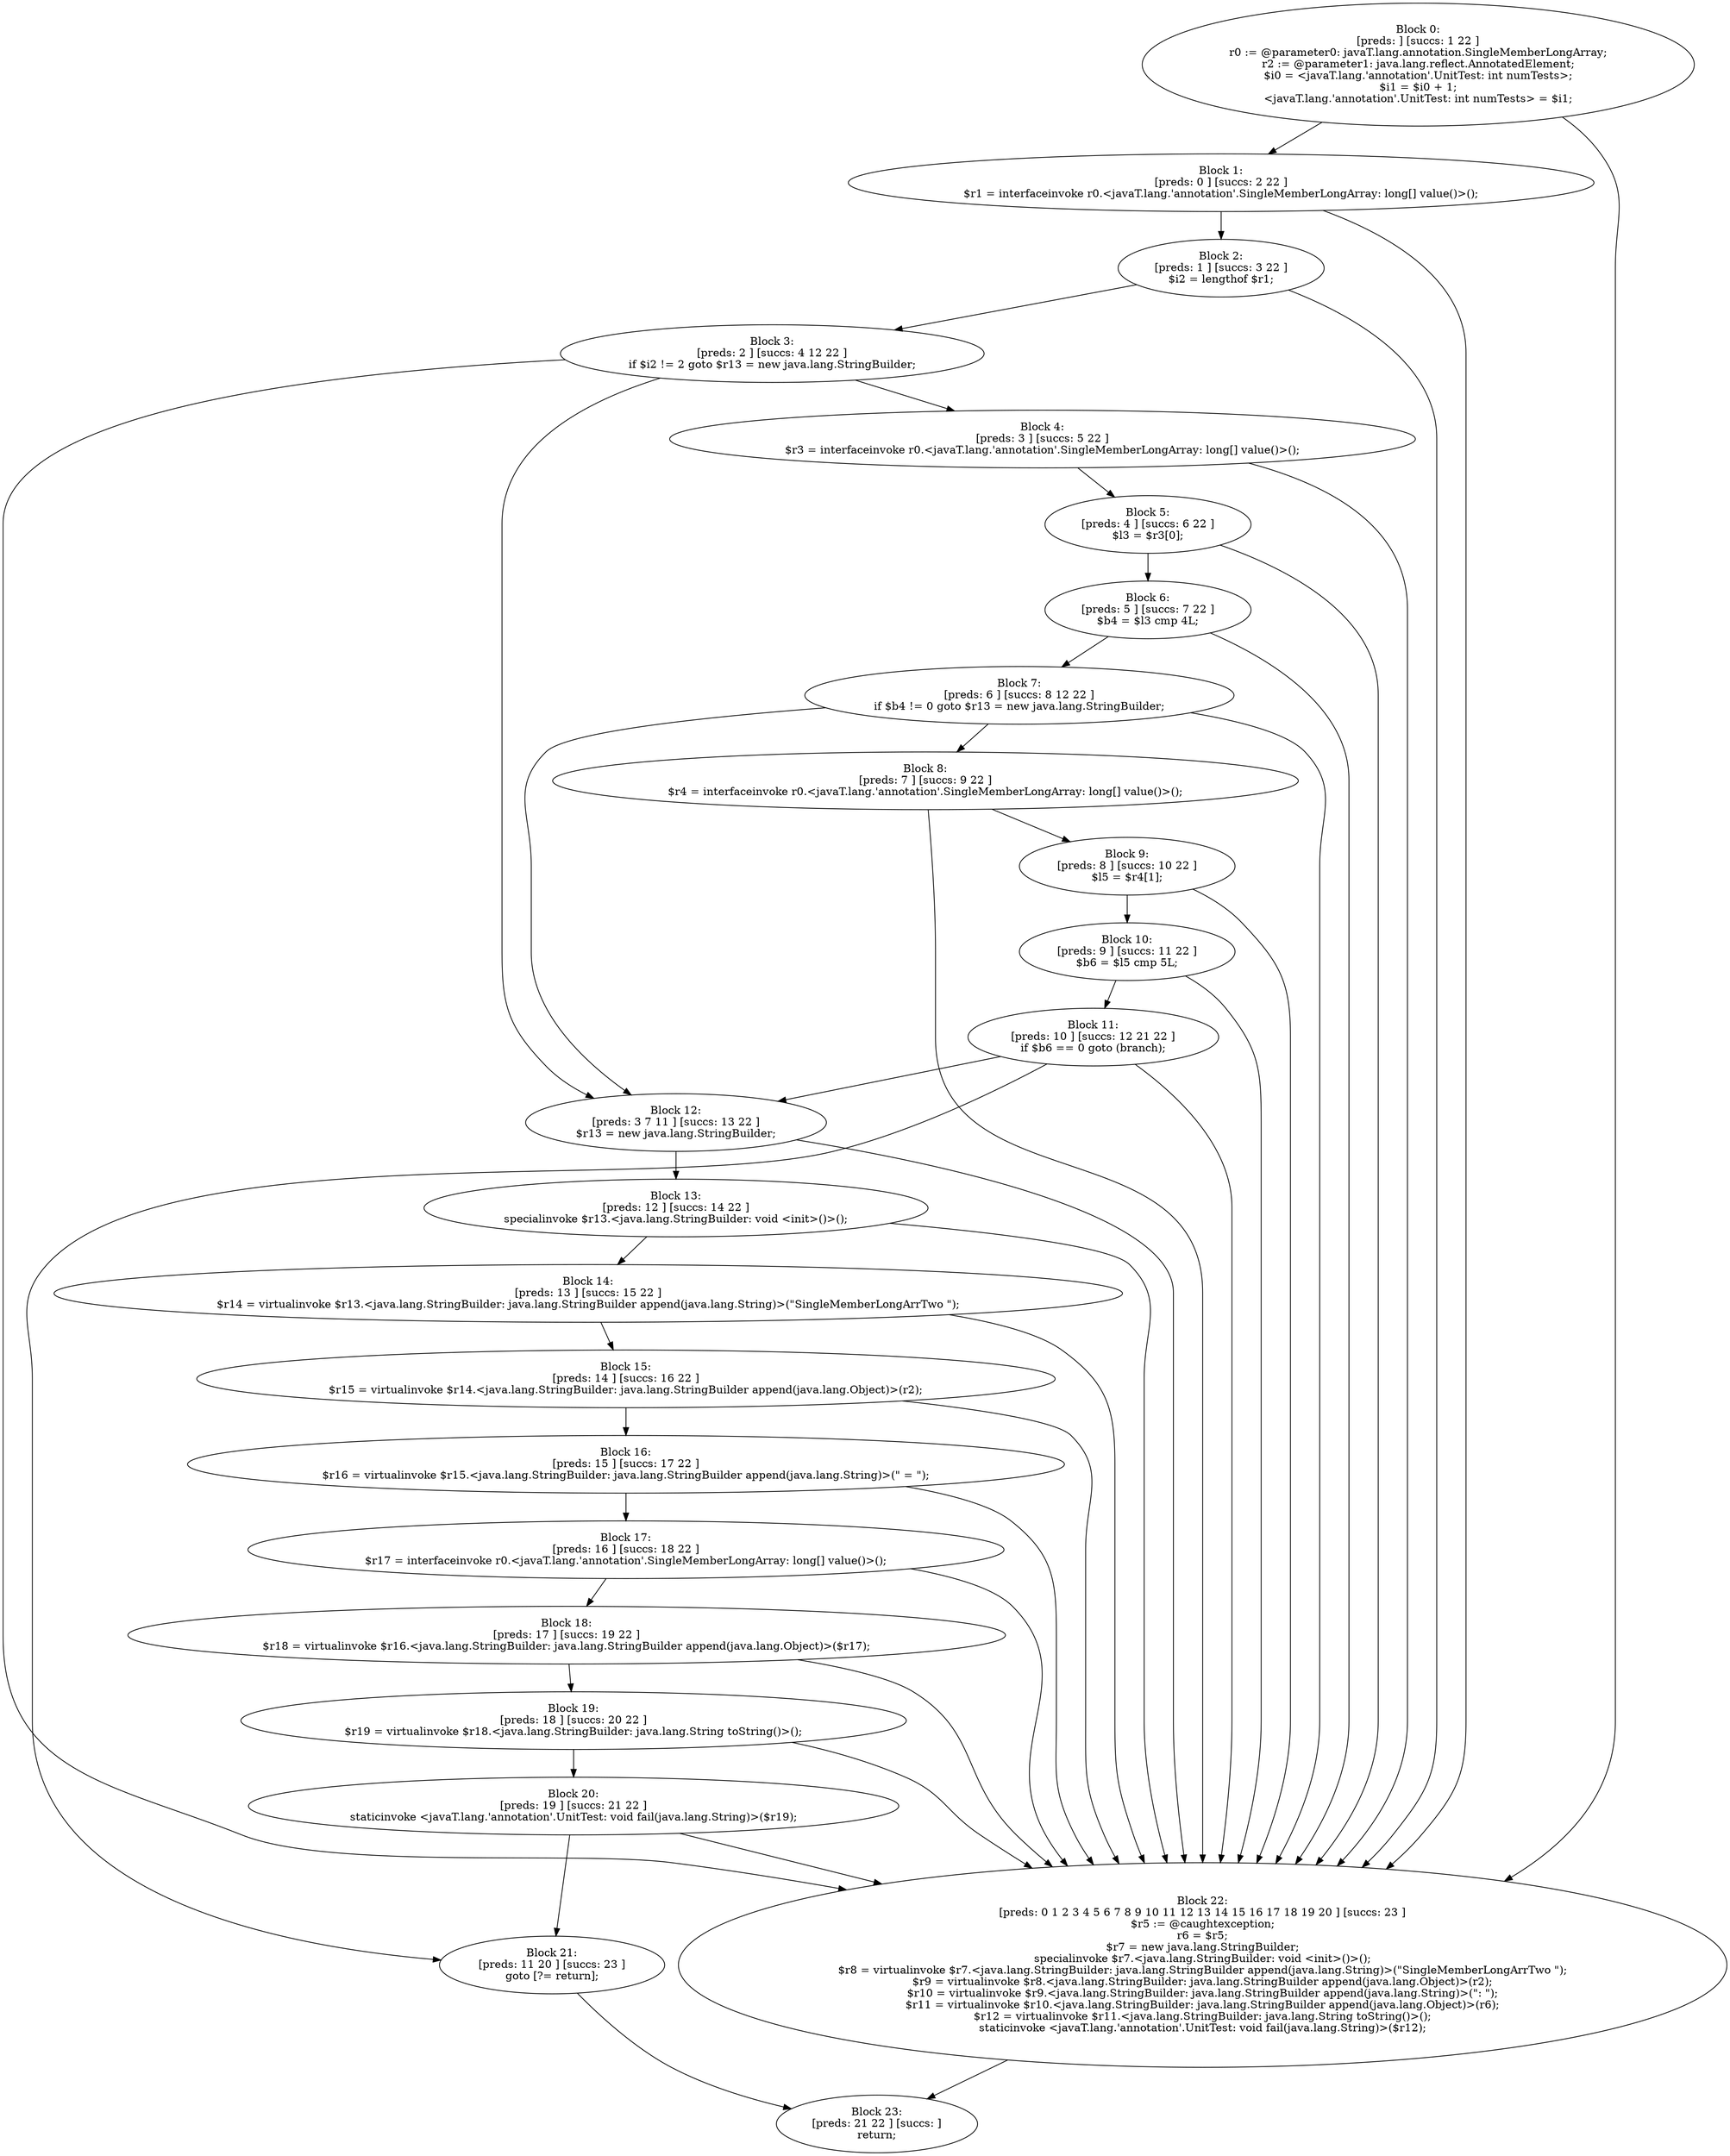 digraph "unitGraph" {
    "Block 0:
[preds: ] [succs: 1 22 ]
r0 := @parameter0: javaT.lang.annotation.SingleMemberLongArray;
r2 := @parameter1: java.lang.reflect.AnnotatedElement;
$i0 = <javaT.lang.'annotation'.UnitTest: int numTests>;
$i1 = $i0 + 1;
<javaT.lang.'annotation'.UnitTest: int numTests> = $i1;
"
    "Block 1:
[preds: 0 ] [succs: 2 22 ]
$r1 = interfaceinvoke r0.<javaT.lang.'annotation'.SingleMemberLongArray: long[] value()>();
"
    "Block 2:
[preds: 1 ] [succs: 3 22 ]
$i2 = lengthof $r1;
"
    "Block 3:
[preds: 2 ] [succs: 4 12 22 ]
if $i2 != 2 goto $r13 = new java.lang.StringBuilder;
"
    "Block 4:
[preds: 3 ] [succs: 5 22 ]
$r3 = interfaceinvoke r0.<javaT.lang.'annotation'.SingleMemberLongArray: long[] value()>();
"
    "Block 5:
[preds: 4 ] [succs: 6 22 ]
$l3 = $r3[0];
"
    "Block 6:
[preds: 5 ] [succs: 7 22 ]
$b4 = $l3 cmp 4L;
"
    "Block 7:
[preds: 6 ] [succs: 8 12 22 ]
if $b4 != 0 goto $r13 = new java.lang.StringBuilder;
"
    "Block 8:
[preds: 7 ] [succs: 9 22 ]
$r4 = interfaceinvoke r0.<javaT.lang.'annotation'.SingleMemberLongArray: long[] value()>();
"
    "Block 9:
[preds: 8 ] [succs: 10 22 ]
$l5 = $r4[1];
"
    "Block 10:
[preds: 9 ] [succs: 11 22 ]
$b6 = $l5 cmp 5L;
"
    "Block 11:
[preds: 10 ] [succs: 12 21 22 ]
if $b6 == 0 goto (branch);
"
    "Block 12:
[preds: 3 7 11 ] [succs: 13 22 ]
$r13 = new java.lang.StringBuilder;
"
    "Block 13:
[preds: 12 ] [succs: 14 22 ]
specialinvoke $r13.<java.lang.StringBuilder: void <init>()>();
"
    "Block 14:
[preds: 13 ] [succs: 15 22 ]
$r14 = virtualinvoke $r13.<java.lang.StringBuilder: java.lang.StringBuilder append(java.lang.String)>(\"SingleMemberLongArrTwo \");
"
    "Block 15:
[preds: 14 ] [succs: 16 22 ]
$r15 = virtualinvoke $r14.<java.lang.StringBuilder: java.lang.StringBuilder append(java.lang.Object)>(r2);
"
    "Block 16:
[preds: 15 ] [succs: 17 22 ]
$r16 = virtualinvoke $r15.<java.lang.StringBuilder: java.lang.StringBuilder append(java.lang.String)>(\" = \");
"
    "Block 17:
[preds: 16 ] [succs: 18 22 ]
$r17 = interfaceinvoke r0.<javaT.lang.'annotation'.SingleMemberLongArray: long[] value()>();
"
    "Block 18:
[preds: 17 ] [succs: 19 22 ]
$r18 = virtualinvoke $r16.<java.lang.StringBuilder: java.lang.StringBuilder append(java.lang.Object)>($r17);
"
    "Block 19:
[preds: 18 ] [succs: 20 22 ]
$r19 = virtualinvoke $r18.<java.lang.StringBuilder: java.lang.String toString()>();
"
    "Block 20:
[preds: 19 ] [succs: 21 22 ]
staticinvoke <javaT.lang.'annotation'.UnitTest: void fail(java.lang.String)>($r19);
"
    "Block 21:
[preds: 11 20 ] [succs: 23 ]
goto [?= return];
"
    "Block 22:
[preds: 0 1 2 3 4 5 6 7 8 9 10 11 12 13 14 15 16 17 18 19 20 ] [succs: 23 ]
$r5 := @caughtexception;
r6 = $r5;
$r7 = new java.lang.StringBuilder;
specialinvoke $r7.<java.lang.StringBuilder: void <init>()>();
$r8 = virtualinvoke $r7.<java.lang.StringBuilder: java.lang.StringBuilder append(java.lang.String)>(\"SingleMemberLongArrTwo \");
$r9 = virtualinvoke $r8.<java.lang.StringBuilder: java.lang.StringBuilder append(java.lang.Object)>(r2);
$r10 = virtualinvoke $r9.<java.lang.StringBuilder: java.lang.StringBuilder append(java.lang.String)>(\": \");
$r11 = virtualinvoke $r10.<java.lang.StringBuilder: java.lang.StringBuilder append(java.lang.Object)>(r6);
$r12 = virtualinvoke $r11.<java.lang.StringBuilder: java.lang.String toString()>();
staticinvoke <javaT.lang.'annotation'.UnitTest: void fail(java.lang.String)>($r12);
"
    "Block 23:
[preds: 21 22 ] [succs: ]
return;
"
    "Block 0:
[preds: ] [succs: 1 22 ]
r0 := @parameter0: javaT.lang.annotation.SingleMemberLongArray;
r2 := @parameter1: java.lang.reflect.AnnotatedElement;
$i0 = <javaT.lang.'annotation'.UnitTest: int numTests>;
$i1 = $i0 + 1;
<javaT.lang.'annotation'.UnitTest: int numTests> = $i1;
"->"Block 1:
[preds: 0 ] [succs: 2 22 ]
$r1 = interfaceinvoke r0.<javaT.lang.'annotation'.SingleMemberLongArray: long[] value()>();
";
    "Block 0:
[preds: ] [succs: 1 22 ]
r0 := @parameter0: javaT.lang.annotation.SingleMemberLongArray;
r2 := @parameter1: java.lang.reflect.AnnotatedElement;
$i0 = <javaT.lang.'annotation'.UnitTest: int numTests>;
$i1 = $i0 + 1;
<javaT.lang.'annotation'.UnitTest: int numTests> = $i1;
"->"Block 22:
[preds: 0 1 2 3 4 5 6 7 8 9 10 11 12 13 14 15 16 17 18 19 20 ] [succs: 23 ]
$r5 := @caughtexception;
r6 = $r5;
$r7 = new java.lang.StringBuilder;
specialinvoke $r7.<java.lang.StringBuilder: void <init>()>();
$r8 = virtualinvoke $r7.<java.lang.StringBuilder: java.lang.StringBuilder append(java.lang.String)>(\"SingleMemberLongArrTwo \");
$r9 = virtualinvoke $r8.<java.lang.StringBuilder: java.lang.StringBuilder append(java.lang.Object)>(r2);
$r10 = virtualinvoke $r9.<java.lang.StringBuilder: java.lang.StringBuilder append(java.lang.String)>(\": \");
$r11 = virtualinvoke $r10.<java.lang.StringBuilder: java.lang.StringBuilder append(java.lang.Object)>(r6);
$r12 = virtualinvoke $r11.<java.lang.StringBuilder: java.lang.String toString()>();
staticinvoke <javaT.lang.'annotation'.UnitTest: void fail(java.lang.String)>($r12);
";
    "Block 1:
[preds: 0 ] [succs: 2 22 ]
$r1 = interfaceinvoke r0.<javaT.lang.'annotation'.SingleMemberLongArray: long[] value()>();
"->"Block 2:
[preds: 1 ] [succs: 3 22 ]
$i2 = lengthof $r1;
";
    "Block 1:
[preds: 0 ] [succs: 2 22 ]
$r1 = interfaceinvoke r0.<javaT.lang.'annotation'.SingleMemberLongArray: long[] value()>();
"->"Block 22:
[preds: 0 1 2 3 4 5 6 7 8 9 10 11 12 13 14 15 16 17 18 19 20 ] [succs: 23 ]
$r5 := @caughtexception;
r6 = $r5;
$r7 = new java.lang.StringBuilder;
specialinvoke $r7.<java.lang.StringBuilder: void <init>()>();
$r8 = virtualinvoke $r7.<java.lang.StringBuilder: java.lang.StringBuilder append(java.lang.String)>(\"SingleMemberLongArrTwo \");
$r9 = virtualinvoke $r8.<java.lang.StringBuilder: java.lang.StringBuilder append(java.lang.Object)>(r2);
$r10 = virtualinvoke $r9.<java.lang.StringBuilder: java.lang.StringBuilder append(java.lang.String)>(\": \");
$r11 = virtualinvoke $r10.<java.lang.StringBuilder: java.lang.StringBuilder append(java.lang.Object)>(r6);
$r12 = virtualinvoke $r11.<java.lang.StringBuilder: java.lang.String toString()>();
staticinvoke <javaT.lang.'annotation'.UnitTest: void fail(java.lang.String)>($r12);
";
    "Block 2:
[preds: 1 ] [succs: 3 22 ]
$i2 = lengthof $r1;
"->"Block 3:
[preds: 2 ] [succs: 4 12 22 ]
if $i2 != 2 goto $r13 = new java.lang.StringBuilder;
";
    "Block 2:
[preds: 1 ] [succs: 3 22 ]
$i2 = lengthof $r1;
"->"Block 22:
[preds: 0 1 2 3 4 5 6 7 8 9 10 11 12 13 14 15 16 17 18 19 20 ] [succs: 23 ]
$r5 := @caughtexception;
r6 = $r5;
$r7 = new java.lang.StringBuilder;
specialinvoke $r7.<java.lang.StringBuilder: void <init>()>();
$r8 = virtualinvoke $r7.<java.lang.StringBuilder: java.lang.StringBuilder append(java.lang.String)>(\"SingleMemberLongArrTwo \");
$r9 = virtualinvoke $r8.<java.lang.StringBuilder: java.lang.StringBuilder append(java.lang.Object)>(r2);
$r10 = virtualinvoke $r9.<java.lang.StringBuilder: java.lang.StringBuilder append(java.lang.String)>(\": \");
$r11 = virtualinvoke $r10.<java.lang.StringBuilder: java.lang.StringBuilder append(java.lang.Object)>(r6);
$r12 = virtualinvoke $r11.<java.lang.StringBuilder: java.lang.String toString()>();
staticinvoke <javaT.lang.'annotation'.UnitTest: void fail(java.lang.String)>($r12);
";
    "Block 3:
[preds: 2 ] [succs: 4 12 22 ]
if $i2 != 2 goto $r13 = new java.lang.StringBuilder;
"->"Block 4:
[preds: 3 ] [succs: 5 22 ]
$r3 = interfaceinvoke r0.<javaT.lang.'annotation'.SingleMemberLongArray: long[] value()>();
";
    "Block 3:
[preds: 2 ] [succs: 4 12 22 ]
if $i2 != 2 goto $r13 = new java.lang.StringBuilder;
"->"Block 12:
[preds: 3 7 11 ] [succs: 13 22 ]
$r13 = new java.lang.StringBuilder;
";
    "Block 3:
[preds: 2 ] [succs: 4 12 22 ]
if $i2 != 2 goto $r13 = new java.lang.StringBuilder;
"->"Block 22:
[preds: 0 1 2 3 4 5 6 7 8 9 10 11 12 13 14 15 16 17 18 19 20 ] [succs: 23 ]
$r5 := @caughtexception;
r6 = $r5;
$r7 = new java.lang.StringBuilder;
specialinvoke $r7.<java.lang.StringBuilder: void <init>()>();
$r8 = virtualinvoke $r7.<java.lang.StringBuilder: java.lang.StringBuilder append(java.lang.String)>(\"SingleMemberLongArrTwo \");
$r9 = virtualinvoke $r8.<java.lang.StringBuilder: java.lang.StringBuilder append(java.lang.Object)>(r2);
$r10 = virtualinvoke $r9.<java.lang.StringBuilder: java.lang.StringBuilder append(java.lang.String)>(\": \");
$r11 = virtualinvoke $r10.<java.lang.StringBuilder: java.lang.StringBuilder append(java.lang.Object)>(r6);
$r12 = virtualinvoke $r11.<java.lang.StringBuilder: java.lang.String toString()>();
staticinvoke <javaT.lang.'annotation'.UnitTest: void fail(java.lang.String)>($r12);
";
    "Block 4:
[preds: 3 ] [succs: 5 22 ]
$r3 = interfaceinvoke r0.<javaT.lang.'annotation'.SingleMemberLongArray: long[] value()>();
"->"Block 5:
[preds: 4 ] [succs: 6 22 ]
$l3 = $r3[0];
";
    "Block 4:
[preds: 3 ] [succs: 5 22 ]
$r3 = interfaceinvoke r0.<javaT.lang.'annotation'.SingleMemberLongArray: long[] value()>();
"->"Block 22:
[preds: 0 1 2 3 4 5 6 7 8 9 10 11 12 13 14 15 16 17 18 19 20 ] [succs: 23 ]
$r5 := @caughtexception;
r6 = $r5;
$r7 = new java.lang.StringBuilder;
specialinvoke $r7.<java.lang.StringBuilder: void <init>()>();
$r8 = virtualinvoke $r7.<java.lang.StringBuilder: java.lang.StringBuilder append(java.lang.String)>(\"SingleMemberLongArrTwo \");
$r9 = virtualinvoke $r8.<java.lang.StringBuilder: java.lang.StringBuilder append(java.lang.Object)>(r2);
$r10 = virtualinvoke $r9.<java.lang.StringBuilder: java.lang.StringBuilder append(java.lang.String)>(\": \");
$r11 = virtualinvoke $r10.<java.lang.StringBuilder: java.lang.StringBuilder append(java.lang.Object)>(r6);
$r12 = virtualinvoke $r11.<java.lang.StringBuilder: java.lang.String toString()>();
staticinvoke <javaT.lang.'annotation'.UnitTest: void fail(java.lang.String)>($r12);
";
    "Block 5:
[preds: 4 ] [succs: 6 22 ]
$l3 = $r3[0];
"->"Block 6:
[preds: 5 ] [succs: 7 22 ]
$b4 = $l3 cmp 4L;
";
    "Block 5:
[preds: 4 ] [succs: 6 22 ]
$l3 = $r3[0];
"->"Block 22:
[preds: 0 1 2 3 4 5 6 7 8 9 10 11 12 13 14 15 16 17 18 19 20 ] [succs: 23 ]
$r5 := @caughtexception;
r6 = $r5;
$r7 = new java.lang.StringBuilder;
specialinvoke $r7.<java.lang.StringBuilder: void <init>()>();
$r8 = virtualinvoke $r7.<java.lang.StringBuilder: java.lang.StringBuilder append(java.lang.String)>(\"SingleMemberLongArrTwo \");
$r9 = virtualinvoke $r8.<java.lang.StringBuilder: java.lang.StringBuilder append(java.lang.Object)>(r2);
$r10 = virtualinvoke $r9.<java.lang.StringBuilder: java.lang.StringBuilder append(java.lang.String)>(\": \");
$r11 = virtualinvoke $r10.<java.lang.StringBuilder: java.lang.StringBuilder append(java.lang.Object)>(r6);
$r12 = virtualinvoke $r11.<java.lang.StringBuilder: java.lang.String toString()>();
staticinvoke <javaT.lang.'annotation'.UnitTest: void fail(java.lang.String)>($r12);
";
    "Block 6:
[preds: 5 ] [succs: 7 22 ]
$b4 = $l3 cmp 4L;
"->"Block 7:
[preds: 6 ] [succs: 8 12 22 ]
if $b4 != 0 goto $r13 = new java.lang.StringBuilder;
";
    "Block 6:
[preds: 5 ] [succs: 7 22 ]
$b4 = $l3 cmp 4L;
"->"Block 22:
[preds: 0 1 2 3 4 5 6 7 8 9 10 11 12 13 14 15 16 17 18 19 20 ] [succs: 23 ]
$r5 := @caughtexception;
r6 = $r5;
$r7 = new java.lang.StringBuilder;
specialinvoke $r7.<java.lang.StringBuilder: void <init>()>();
$r8 = virtualinvoke $r7.<java.lang.StringBuilder: java.lang.StringBuilder append(java.lang.String)>(\"SingleMemberLongArrTwo \");
$r9 = virtualinvoke $r8.<java.lang.StringBuilder: java.lang.StringBuilder append(java.lang.Object)>(r2);
$r10 = virtualinvoke $r9.<java.lang.StringBuilder: java.lang.StringBuilder append(java.lang.String)>(\": \");
$r11 = virtualinvoke $r10.<java.lang.StringBuilder: java.lang.StringBuilder append(java.lang.Object)>(r6);
$r12 = virtualinvoke $r11.<java.lang.StringBuilder: java.lang.String toString()>();
staticinvoke <javaT.lang.'annotation'.UnitTest: void fail(java.lang.String)>($r12);
";
    "Block 7:
[preds: 6 ] [succs: 8 12 22 ]
if $b4 != 0 goto $r13 = new java.lang.StringBuilder;
"->"Block 8:
[preds: 7 ] [succs: 9 22 ]
$r4 = interfaceinvoke r0.<javaT.lang.'annotation'.SingleMemberLongArray: long[] value()>();
";
    "Block 7:
[preds: 6 ] [succs: 8 12 22 ]
if $b4 != 0 goto $r13 = new java.lang.StringBuilder;
"->"Block 12:
[preds: 3 7 11 ] [succs: 13 22 ]
$r13 = new java.lang.StringBuilder;
";
    "Block 7:
[preds: 6 ] [succs: 8 12 22 ]
if $b4 != 0 goto $r13 = new java.lang.StringBuilder;
"->"Block 22:
[preds: 0 1 2 3 4 5 6 7 8 9 10 11 12 13 14 15 16 17 18 19 20 ] [succs: 23 ]
$r5 := @caughtexception;
r6 = $r5;
$r7 = new java.lang.StringBuilder;
specialinvoke $r7.<java.lang.StringBuilder: void <init>()>();
$r8 = virtualinvoke $r7.<java.lang.StringBuilder: java.lang.StringBuilder append(java.lang.String)>(\"SingleMemberLongArrTwo \");
$r9 = virtualinvoke $r8.<java.lang.StringBuilder: java.lang.StringBuilder append(java.lang.Object)>(r2);
$r10 = virtualinvoke $r9.<java.lang.StringBuilder: java.lang.StringBuilder append(java.lang.String)>(\": \");
$r11 = virtualinvoke $r10.<java.lang.StringBuilder: java.lang.StringBuilder append(java.lang.Object)>(r6);
$r12 = virtualinvoke $r11.<java.lang.StringBuilder: java.lang.String toString()>();
staticinvoke <javaT.lang.'annotation'.UnitTest: void fail(java.lang.String)>($r12);
";
    "Block 8:
[preds: 7 ] [succs: 9 22 ]
$r4 = interfaceinvoke r0.<javaT.lang.'annotation'.SingleMemberLongArray: long[] value()>();
"->"Block 9:
[preds: 8 ] [succs: 10 22 ]
$l5 = $r4[1];
";
    "Block 8:
[preds: 7 ] [succs: 9 22 ]
$r4 = interfaceinvoke r0.<javaT.lang.'annotation'.SingleMemberLongArray: long[] value()>();
"->"Block 22:
[preds: 0 1 2 3 4 5 6 7 8 9 10 11 12 13 14 15 16 17 18 19 20 ] [succs: 23 ]
$r5 := @caughtexception;
r6 = $r5;
$r7 = new java.lang.StringBuilder;
specialinvoke $r7.<java.lang.StringBuilder: void <init>()>();
$r8 = virtualinvoke $r7.<java.lang.StringBuilder: java.lang.StringBuilder append(java.lang.String)>(\"SingleMemberLongArrTwo \");
$r9 = virtualinvoke $r8.<java.lang.StringBuilder: java.lang.StringBuilder append(java.lang.Object)>(r2);
$r10 = virtualinvoke $r9.<java.lang.StringBuilder: java.lang.StringBuilder append(java.lang.String)>(\": \");
$r11 = virtualinvoke $r10.<java.lang.StringBuilder: java.lang.StringBuilder append(java.lang.Object)>(r6);
$r12 = virtualinvoke $r11.<java.lang.StringBuilder: java.lang.String toString()>();
staticinvoke <javaT.lang.'annotation'.UnitTest: void fail(java.lang.String)>($r12);
";
    "Block 9:
[preds: 8 ] [succs: 10 22 ]
$l5 = $r4[1];
"->"Block 10:
[preds: 9 ] [succs: 11 22 ]
$b6 = $l5 cmp 5L;
";
    "Block 9:
[preds: 8 ] [succs: 10 22 ]
$l5 = $r4[1];
"->"Block 22:
[preds: 0 1 2 3 4 5 6 7 8 9 10 11 12 13 14 15 16 17 18 19 20 ] [succs: 23 ]
$r5 := @caughtexception;
r6 = $r5;
$r7 = new java.lang.StringBuilder;
specialinvoke $r7.<java.lang.StringBuilder: void <init>()>();
$r8 = virtualinvoke $r7.<java.lang.StringBuilder: java.lang.StringBuilder append(java.lang.String)>(\"SingleMemberLongArrTwo \");
$r9 = virtualinvoke $r8.<java.lang.StringBuilder: java.lang.StringBuilder append(java.lang.Object)>(r2);
$r10 = virtualinvoke $r9.<java.lang.StringBuilder: java.lang.StringBuilder append(java.lang.String)>(\": \");
$r11 = virtualinvoke $r10.<java.lang.StringBuilder: java.lang.StringBuilder append(java.lang.Object)>(r6);
$r12 = virtualinvoke $r11.<java.lang.StringBuilder: java.lang.String toString()>();
staticinvoke <javaT.lang.'annotation'.UnitTest: void fail(java.lang.String)>($r12);
";
    "Block 10:
[preds: 9 ] [succs: 11 22 ]
$b6 = $l5 cmp 5L;
"->"Block 11:
[preds: 10 ] [succs: 12 21 22 ]
if $b6 == 0 goto (branch);
";
    "Block 10:
[preds: 9 ] [succs: 11 22 ]
$b6 = $l5 cmp 5L;
"->"Block 22:
[preds: 0 1 2 3 4 5 6 7 8 9 10 11 12 13 14 15 16 17 18 19 20 ] [succs: 23 ]
$r5 := @caughtexception;
r6 = $r5;
$r7 = new java.lang.StringBuilder;
specialinvoke $r7.<java.lang.StringBuilder: void <init>()>();
$r8 = virtualinvoke $r7.<java.lang.StringBuilder: java.lang.StringBuilder append(java.lang.String)>(\"SingleMemberLongArrTwo \");
$r9 = virtualinvoke $r8.<java.lang.StringBuilder: java.lang.StringBuilder append(java.lang.Object)>(r2);
$r10 = virtualinvoke $r9.<java.lang.StringBuilder: java.lang.StringBuilder append(java.lang.String)>(\": \");
$r11 = virtualinvoke $r10.<java.lang.StringBuilder: java.lang.StringBuilder append(java.lang.Object)>(r6);
$r12 = virtualinvoke $r11.<java.lang.StringBuilder: java.lang.String toString()>();
staticinvoke <javaT.lang.'annotation'.UnitTest: void fail(java.lang.String)>($r12);
";
    "Block 11:
[preds: 10 ] [succs: 12 21 22 ]
if $b6 == 0 goto (branch);
"->"Block 12:
[preds: 3 7 11 ] [succs: 13 22 ]
$r13 = new java.lang.StringBuilder;
";
    "Block 11:
[preds: 10 ] [succs: 12 21 22 ]
if $b6 == 0 goto (branch);
"->"Block 21:
[preds: 11 20 ] [succs: 23 ]
goto [?= return];
";
    "Block 11:
[preds: 10 ] [succs: 12 21 22 ]
if $b6 == 0 goto (branch);
"->"Block 22:
[preds: 0 1 2 3 4 5 6 7 8 9 10 11 12 13 14 15 16 17 18 19 20 ] [succs: 23 ]
$r5 := @caughtexception;
r6 = $r5;
$r7 = new java.lang.StringBuilder;
specialinvoke $r7.<java.lang.StringBuilder: void <init>()>();
$r8 = virtualinvoke $r7.<java.lang.StringBuilder: java.lang.StringBuilder append(java.lang.String)>(\"SingleMemberLongArrTwo \");
$r9 = virtualinvoke $r8.<java.lang.StringBuilder: java.lang.StringBuilder append(java.lang.Object)>(r2);
$r10 = virtualinvoke $r9.<java.lang.StringBuilder: java.lang.StringBuilder append(java.lang.String)>(\": \");
$r11 = virtualinvoke $r10.<java.lang.StringBuilder: java.lang.StringBuilder append(java.lang.Object)>(r6);
$r12 = virtualinvoke $r11.<java.lang.StringBuilder: java.lang.String toString()>();
staticinvoke <javaT.lang.'annotation'.UnitTest: void fail(java.lang.String)>($r12);
";
    "Block 12:
[preds: 3 7 11 ] [succs: 13 22 ]
$r13 = new java.lang.StringBuilder;
"->"Block 13:
[preds: 12 ] [succs: 14 22 ]
specialinvoke $r13.<java.lang.StringBuilder: void <init>()>();
";
    "Block 12:
[preds: 3 7 11 ] [succs: 13 22 ]
$r13 = new java.lang.StringBuilder;
"->"Block 22:
[preds: 0 1 2 3 4 5 6 7 8 9 10 11 12 13 14 15 16 17 18 19 20 ] [succs: 23 ]
$r5 := @caughtexception;
r6 = $r5;
$r7 = new java.lang.StringBuilder;
specialinvoke $r7.<java.lang.StringBuilder: void <init>()>();
$r8 = virtualinvoke $r7.<java.lang.StringBuilder: java.lang.StringBuilder append(java.lang.String)>(\"SingleMemberLongArrTwo \");
$r9 = virtualinvoke $r8.<java.lang.StringBuilder: java.lang.StringBuilder append(java.lang.Object)>(r2);
$r10 = virtualinvoke $r9.<java.lang.StringBuilder: java.lang.StringBuilder append(java.lang.String)>(\": \");
$r11 = virtualinvoke $r10.<java.lang.StringBuilder: java.lang.StringBuilder append(java.lang.Object)>(r6);
$r12 = virtualinvoke $r11.<java.lang.StringBuilder: java.lang.String toString()>();
staticinvoke <javaT.lang.'annotation'.UnitTest: void fail(java.lang.String)>($r12);
";
    "Block 13:
[preds: 12 ] [succs: 14 22 ]
specialinvoke $r13.<java.lang.StringBuilder: void <init>()>();
"->"Block 14:
[preds: 13 ] [succs: 15 22 ]
$r14 = virtualinvoke $r13.<java.lang.StringBuilder: java.lang.StringBuilder append(java.lang.String)>(\"SingleMemberLongArrTwo \");
";
    "Block 13:
[preds: 12 ] [succs: 14 22 ]
specialinvoke $r13.<java.lang.StringBuilder: void <init>()>();
"->"Block 22:
[preds: 0 1 2 3 4 5 6 7 8 9 10 11 12 13 14 15 16 17 18 19 20 ] [succs: 23 ]
$r5 := @caughtexception;
r6 = $r5;
$r7 = new java.lang.StringBuilder;
specialinvoke $r7.<java.lang.StringBuilder: void <init>()>();
$r8 = virtualinvoke $r7.<java.lang.StringBuilder: java.lang.StringBuilder append(java.lang.String)>(\"SingleMemberLongArrTwo \");
$r9 = virtualinvoke $r8.<java.lang.StringBuilder: java.lang.StringBuilder append(java.lang.Object)>(r2);
$r10 = virtualinvoke $r9.<java.lang.StringBuilder: java.lang.StringBuilder append(java.lang.String)>(\": \");
$r11 = virtualinvoke $r10.<java.lang.StringBuilder: java.lang.StringBuilder append(java.lang.Object)>(r6);
$r12 = virtualinvoke $r11.<java.lang.StringBuilder: java.lang.String toString()>();
staticinvoke <javaT.lang.'annotation'.UnitTest: void fail(java.lang.String)>($r12);
";
    "Block 14:
[preds: 13 ] [succs: 15 22 ]
$r14 = virtualinvoke $r13.<java.lang.StringBuilder: java.lang.StringBuilder append(java.lang.String)>(\"SingleMemberLongArrTwo \");
"->"Block 15:
[preds: 14 ] [succs: 16 22 ]
$r15 = virtualinvoke $r14.<java.lang.StringBuilder: java.lang.StringBuilder append(java.lang.Object)>(r2);
";
    "Block 14:
[preds: 13 ] [succs: 15 22 ]
$r14 = virtualinvoke $r13.<java.lang.StringBuilder: java.lang.StringBuilder append(java.lang.String)>(\"SingleMemberLongArrTwo \");
"->"Block 22:
[preds: 0 1 2 3 4 5 6 7 8 9 10 11 12 13 14 15 16 17 18 19 20 ] [succs: 23 ]
$r5 := @caughtexception;
r6 = $r5;
$r7 = new java.lang.StringBuilder;
specialinvoke $r7.<java.lang.StringBuilder: void <init>()>();
$r8 = virtualinvoke $r7.<java.lang.StringBuilder: java.lang.StringBuilder append(java.lang.String)>(\"SingleMemberLongArrTwo \");
$r9 = virtualinvoke $r8.<java.lang.StringBuilder: java.lang.StringBuilder append(java.lang.Object)>(r2);
$r10 = virtualinvoke $r9.<java.lang.StringBuilder: java.lang.StringBuilder append(java.lang.String)>(\": \");
$r11 = virtualinvoke $r10.<java.lang.StringBuilder: java.lang.StringBuilder append(java.lang.Object)>(r6);
$r12 = virtualinvoke $r11.<java.lang.StringBuilder: java.lang.String toString()>();
staticinvoke <javaT.lang.'annotation'.UnitTest: void fail(java.lang.String)>($r12);
";
    "Block 15:
[preds: 14 ] [succs: 16 22 ]
$r15 = virtualinvoke $r14.<java.lang.StringBuilder: java.lang.StringBuilder append(java.lang.Object)>(r2);
"->"Block 16:
[preds: 15 ] [succs: 17 22 ]
$r16 = virtualinvoke $r15.<java.lang.StringBuilder: java.lang.StringBuilder append(java.lang.String)>(\" = \");
";
    "Block 15:
[preds: 14 ] [succs: 16 22 ]
$r15 = virtualinvoke $r14.<java.lang.StringBuilder: java.lang.StringBuilder append(java.lang.Object)>(r2);
"->"Block 22:
[preds: 0 1 2 3 4 5 6 7 8 9 10 11 12 13 14 15 16 17 18 19 20 ] [succs: 23 ]
$r5 := @caughtexception;
r6 = $r5;
$r7 = new java.lang.StringBuilder;
specialinvoke $r7.<java.lang.StringBuilder: void <init>()>();
$r8 = virtualinvoke $r7.<java.lang.StringBuilder: java.lang.StringBuilder append(java.lang.String)>(\"SingleMemberLongArrTwo \");
$r9 = virtualinvoke $r8.<java.lang.StringBuilder: java.lang.StringBuilder append(java.lang.Object)>(r2);
$r10 = virtualinvoke $r9.<java.lang.StringBuilder: java.lang.StringBuilder append(java.lang.String)>(\": \");
$r11 = virtualinvoke $r10.<java.lang.StringBuilder: java.lang.StringBuilder append(java.lang.Object)>(r6);
$r12 = virtualinvoke $r11.<java.lang.StringBuilder: java.lang.String toString()>();
staticinvoke <javaT.lang.'annotation'.UnitTest: void fail(java.lang.String)>($r12);
";
    "Block 16:
[preds: 15 ] [succs: 17 22 ]
$r16 = virtualinvoke $r15.<java.lang.StringBuilder: java.lang.StringBuilder append(java.lang.String)>(\" = \");
"->"Block 17:
[preds: 16 ] [succs: 18 22 ]
$r17 = interfaceinvoke r0.<javaT.lang.'annotation'.SingleMemberLongArray: long[] value()>();
";
    "Block 16:
[preds: 15 ] [succs: 17 22 ]
$r16 = virtualinvoke $r15.<java.lang.StringBuilder: java.lang.StringBuilder append(java.lang.String)>(\" = \");
"->"Block 22:
[preds: 0 1 2 3 4 5 6 7 8 9 10 11 12 13 14 15 16 17 18 19 20 ] [succs: 23 ]
$r5 := @caughtexception;
r6 = $r5;
$r7 = new java.lang.StringBuilder;
specialinvoke $r7.<java.lang.StringBuilder: void <init>()>();
$r8 = virtualinvoke $r7.<java.lang.StringBuilder: java.lang.StringBuilder append(java.lang.String)>(\"SingleMemberLongArrTwo \");
$r9 = virtualinvoke $r8.<java.lang.StringBuilder: java.lang.StringBuilder append(java.lang.Object)>(r2);
$r10 = virtualinvoke $r9.<java.lang.StringBuilder: java.lang.StringBuilder append(java.lang.String)>(\": \");
$r11 = virtualinvoke $r10.<java.lang.StringBuilder: java.lang.StringBuilder append(java.lang.Object)>(r6);
$r12 = virtualinvoke $r11.<java.lang.StringBuilder: java.lang.String toString()>();
staticinvoke <javaT.lang.'annotation'.UnitTest: void fail(java.lang.String)>($r12);
";
    "Block 17:
[preds: 16 ] [succs: 18 22 ]
$r17 = interfaceinvoke r0.<javaT.lang.'annotation'.SingleMemberLongArray: long[] value()>();
"->"Block 18:
[preds: 17 ] [succs: 19 22 ]
$r18 = virtualinvoke $r16.<java.lang.StringBuilder: java.lang.StringBuilder append(java.lang.Object)>($r17);
";
    "Block 17:
[preds: 16 ] [succs: 18 22 ]
$r17 = interfaceinvoke r0.<javaT.lang.'annotation'.SingleMemberLongArray: long[] value()>();
"->"Block 22:
[preds: 0 1 2 3 4 5 6 7 8 9 10 11 12 13 14 15 16 17 18 19 20 ] [succs: 23 ]
$r5 := @caughtexception;
r6 = $r5;
$r7 = new java.lang.StringBuilder;
specialinvoke $r7.<java.lang.StringBuilder: void <init>()>();
$r8 = virtualinvoke $r7.<java.lang.StringBuilder: java.lang.StringBuilder append(java.lang.String)>(\"SingleMemberLongArrTwo \");
$r9 = virtualinvoke $r8.<java.lang.StringBuilder: java.lang.StringBuilder append(java.lang.Object)>(r2);
$r10 = virtualinvoke $r9.<java.lang.StringBuilder: java.lang.StringBuilder append(java.lang.String)>(\": \");
$r11 = virtualinvoke $r10.<java.lang.StringBuilder: java.lang.StringBuilder append(java.lang.Object)>(r6);
$r12 = virtualinvoke $r11.<java.lang.StringBuilder: java.lang.String toString()>();
staticinvoke <javaT.lang.'annotation'.UnitTest: void fail(java.lang.String)>($r12);
";
    "Block 18:
[preds: 17 ] [succs: 19 22 ]
$r18 = virtualinvoke $r16.<java.lang.StringBuilder: java.lang.StringBuilder append(java.lang.Object)>($r17);
"->"Block 19:
[preds: 18 ] [succs: 20 22 ]
$r19 = virtualinvoke $r18.<java.lang.StringBuilder: java.lang.String toString()>();
";
    "Block 18:
[preds: 17 ] [succs: 19 22 ]
$r18 = virtualinvoke $r16.<java.lang.StringBuilder: java.lang.StringBuilder append(java.lang.Object)>($r17);
"->"Block 22:
[preds: 0 1 2 3 4 5 6 7 8 9 10 11 12 13 14 15 16 17 18 19 20 ] [succs: 23 ]
$r5 := @caughtexception;
r6 = $r5;
$r7 = new java.lang.StringBuilder;
specialinvoke $r7.<java.lang.StringBuilder: void <init>()>();
$r8 = virtualinvoke $r7.<java.lang.StringBuilder: java.lang.StringBuilder append(java.lang.String)>(\"SingleMemberLongArrTwo \");
$r9 = virtualinvoke $r8.<java.lang.StringBuilder: java.lang.StringBuilder append(java.lang.Object)>(r2);
$r10 = virtualinvoke $r9.<java.lang.StringBuilder: java.lang.StringBuilder append(java.lang.String)>(\": \");
$r11 = virtualinvoke $r10.<java.lang.StringBuilder: java.lang.StringBuilder append(java.lang.Object)>(r6);
$r12 = virtualinvoke $r11.<java.lang.StringBuilder: java.lang.String toString()>();
staticinvoke <javaT.lang.'annotation'.UnitTest: void fail(java.lang.String)>($r12);
";
    "Block 19:
[preds: 18 ] [succs: 20 22 ]
$r19 = virtualinvoke $r18.<java.lang.StringBuilder: java.lang.String toString()>();
"->"Block 20:
[preds: 19 ] [succs: 21 22 ]
staticinvoke <javaT.lang.'annotation'.UnitTest: void fail(java.lang.String)>($r19);
";
    "Block 19:
[preds: 18 ] [succs: 20 22 ]
$r19 = virtualinvoke $r18.<java.lang.StringBuilder: java.lang.String toString()>();
"->"Block 22:
[preds: 0 1 2 3 4 5 6 7 8 9 10 11 12 13 14 15 16 17 18 19 20 ] [succs: 23 ]
$r5 := @caughtexception;
r6 = $r5;
$r7 = new java.lang.StringBuilder;
specialinvoke $r7.<java.lang.StringBuilder: void <init>()>();
$r8 = virtualinvoke $r7.<java.lang.StringBuilder: java.lang.StringBuilder append(java.lang.String)>(\"SingleMemberLongArrTwo \");
$r9 = virtualinvoke $r8.<java.lang.StringBuilder: java.lang.StringBuilder append(java.lang.Object)>(r2);
$r10 = virtualinvoke $r9.<java.lang.StringBuilder: java.lang.StringBuilder append(java.lang.String)>(\": \");
$r11 = virtualinvoke $r10.<java.lang.StringBuilder: java.lang.StringBuilder append(java.lang.Object)>(r6);
$r12 = virtualinvoke $r11.<java.lang.StringBuilder: java.lang.String toString()>();
staticinvoke <javaT.lang.'annotation'.UnitTest: void fail(java.lang.String)>($r12);
";
    "Block 20:
[preds: 19 ] [succs: 21 22 ]
staticinvoke <javaT.lang.'annotation'.UnitTest: void fail(java.lang.String)>($r19);
"->"Block 21:
[preds: 11 20 ] [succs: 23 ]
goto [?= return];
";
    "Block 20:
[preds: 19 ] [succs: 21 22 ]
staticinvoke <javaT.lang.'annotation'.UnitTest: void fail(java.lang.String)>($r19);
"->"Block 22:
[preds: 0 1 2 3 4 5 6 7 8 9 10 11 12 13 14 15 16 17 18 19 20 ] [succs: 23 ]
$r5 := @caughtexception;
r6 = $r5;
$r7 = new java.lang.StringBuilder;
specialinvoke $r7.<java.lang.StringBuilder: void <init>()>();
$r8 = virtualinvoke $r7.<java.lang.StringBuilder: java.lang.StringBuilder append(java.lang.String)>(\"SingleMemberLongArrTwo \");
$r9 = virtualinvoke $r8.<java.lang.StringBuilder: java.lang.StringBuilder append(java.lang.Object)>(r2);
$r10 = virtualinvoke $r9.<java.lang.StringBuilder: java.lang.StringBuilder append(java.lang.String)>(\": \");
$r11 = virtualinvoke $r10.<java.lang.StringBuilder: java.lang.StringBuilder append(java.lang.Object)>(r6);
$r12 = virtualinvoke $r11.<java.lang.StringBuilder: java.lang.String toString()>();
staticinvoke <javaT.lang.'annotation'.UnitTest: void fail(java.lang.String)>($r12);
";
    "Block 21:
[preds: 11 20 ] [succs: 23 ]
goto [?= return];
"->"Block 23:
[preds: 21 22 ] [succs: ]
return;
";
    "Block 22:
[preds: 0 1 2 3 4 5 6 7 8 9 10 11 12 13 14 15 16 17 18 19 20 ] [succs: 23 ]
$r5 := @caughtexception;
r6 = $r5;
$r7 = new java.lang.StringBuilder;
specialinvoke $r7.<java.lang.StringBuilder: void <init>()>();
$r8 = virtualinvoke $r7.<java.lang.StringBuilder: java.lang.StringBuilder append(java.lang.String)>(\"SingleMemberLongArrTwo \");
$r9 = virtualinvoke $r8.<java.lang.StringBuilder: java.lang.StringBuilder append(java.lang.Object)>(r2);
$r10 = virtualinvoke $r9.<java.lang.StringBuilder: java.lang.StringBuilder append(java.lang.String)>(\": \");
$r11 = virtualinvoke $r10.<java.lang.StringBuilder: java.lang.StringBuilder append(java.lang.Object)>(r6);
$r12 = virtualinvoke $r11.<java.lang.StringBuilder: java.lang.String toString()>();
staticinvoke <javaT.lang.'annotation'.UnitTest: void fail(java.lang.String)>($r12);
"->"Block 23:
[preds: 21 22 ] [succs: ]
return;
";
}
